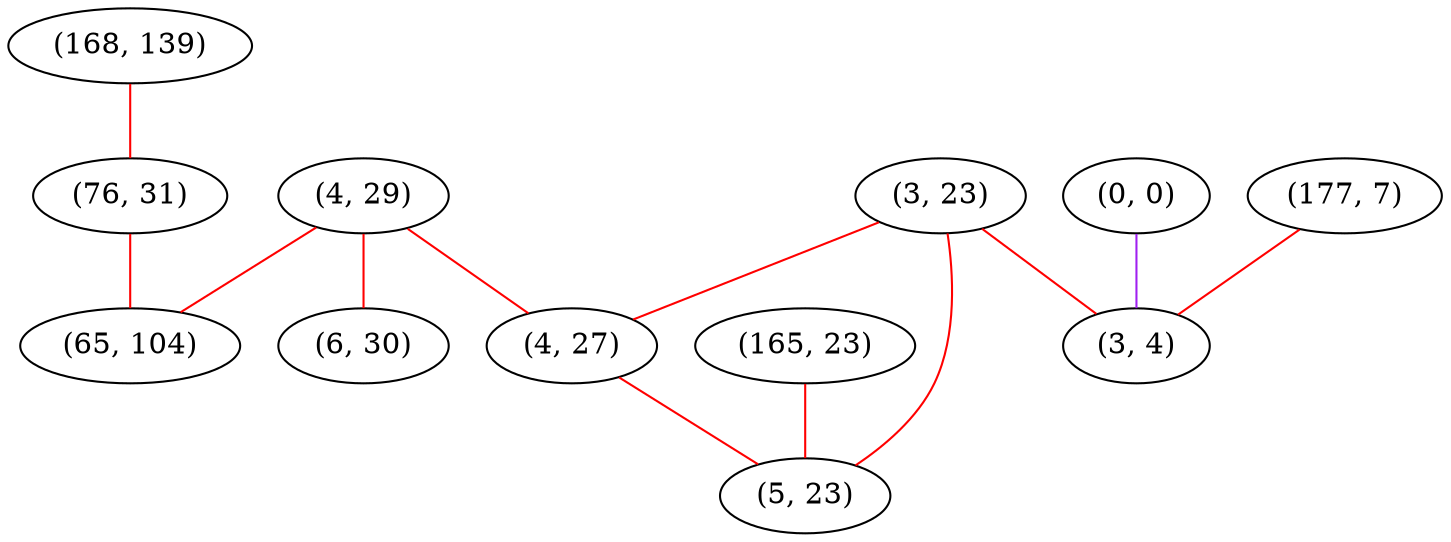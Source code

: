 graph "" {
"(4, 29)";
"(165, 23)";
"(177, 7)";
"(3, 23)";
"(168, 139)";
"(76, 31)";
"(4, 27)";
"(6, 30)";
"(65, 104)";
"(0, 0)";
"(5, 23)";
"(3, 4)";
"(4, 29)" -- "(65, 104)"  [color=red, key=0, weight=1];
"(4, 29)" -- "(4, 27)"  [color=red, key=0, weight=1];
"(4, 29)" -- "(6, 30)"  [color=red, key=0, weight=1];
"(165, 23)" -- "(5, 23)"  [color=red, key=0, weight=1];
"(177, 7)" -- "(3, 4)"  [color=red, key=0, weight=1];
"(3, 23)" -- "(5, 23)"  [color=red, key=0, weight=1];
"(3, 23)" -- "(3, 4)"  [color=red, key=0, weight=1];
"(3, 23)" -- "(4, 27)"  [color=red, key=0, weight=1];
"(168, 139)" -- "(76, 31)"  [color=red, key=0, weight=1];
"(76, 31)" -- "(65, 104)"  [color=red, key=0, weight=1];
"(4, 27)" -- "(5, 23)"  [color=red, key=0, weight=1];
"(0, 0)" -- "(3, 4)"  [color=purple, key=0, weight=4];
}

